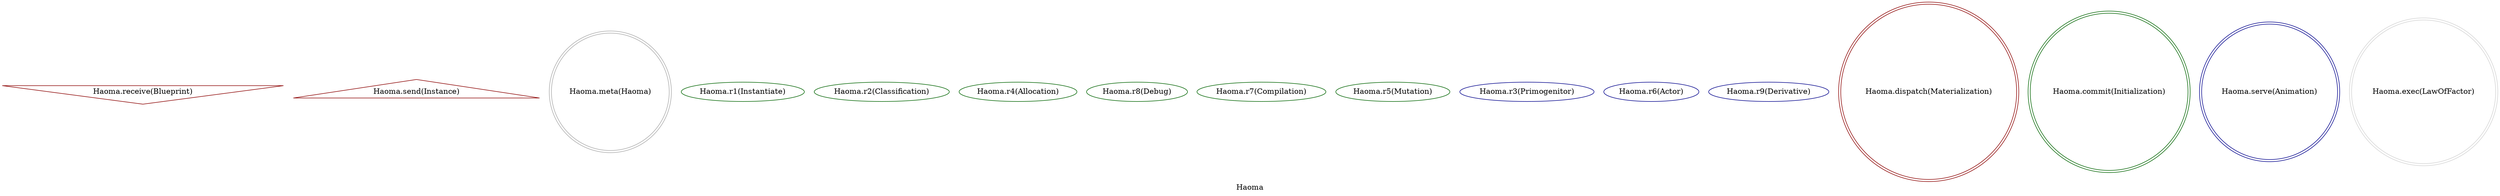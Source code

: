 strict digraph HaomaFactor {
    label = "Haoma";
    comment = "{{description}}";
    
    a [label = "Haoma.receive(Blueprint)";comment = "{{description}}";shape = invtriangle;color = darkred;];
    b [label = "Haoma.send(Instance)";comment = "{{description}}";shape = triangle;color = darkred;];
    0 [label = "Haoma.meta(Haoma)";comment = "{{description}}";shape = doublecircle;color = darkgray;];
    1 [label = "Haoma.r1(Instantiate)";comment = "{{description}}";color = darkgreen;];
    2 [label = "Haoma.r2(Classification)";comment = "{{description}}";color = darkgreen;];
    4 [label = "Haoma.r4(Allocation)";comment = "{{description}}";color = darkgreen;];
    8 [label = "Haoma.r8(Debug)";comment = "{{description}}";color = darkgreen;];
    7 [label = "Haoma.r7(Compilation)";comment = "{{description}}";color = darkgreen;];
    5 [label = "Haoma.r5(Mutation)";comment = "{{description}}";color = darkgreen;];
    3 [label = "Haoma.r3(Primogenitor)";comment = "Thesis: {{description}}";color = darkblue;];
    6 [label = "Haoma.r6(Actor)";comment = "Antithesis: {{description}}";color = darkblue;];
    9 [label = "Haoma.r9(Derivative)";comment = "Synthesis: {{description}}";color = darkblue;];
    c [label = "Haoma.dispatch(Materialization)";comment = "{{description}}";shape = doublecircle;color = darkred;];
    d [label = "Haoma.commit(Initialization)";comment = "{{description}}";shape = doublecircle;color = darkgreen;];
    e [label = "Haoma.serve(Animation)";comment = "{{description}}";shape = doublecircle;color = darkblue;];
    f [label = "Haoma.exec(LawOfFactor)";comment = "{{description}}";shape = doublecircle;color = lightgray;];
}